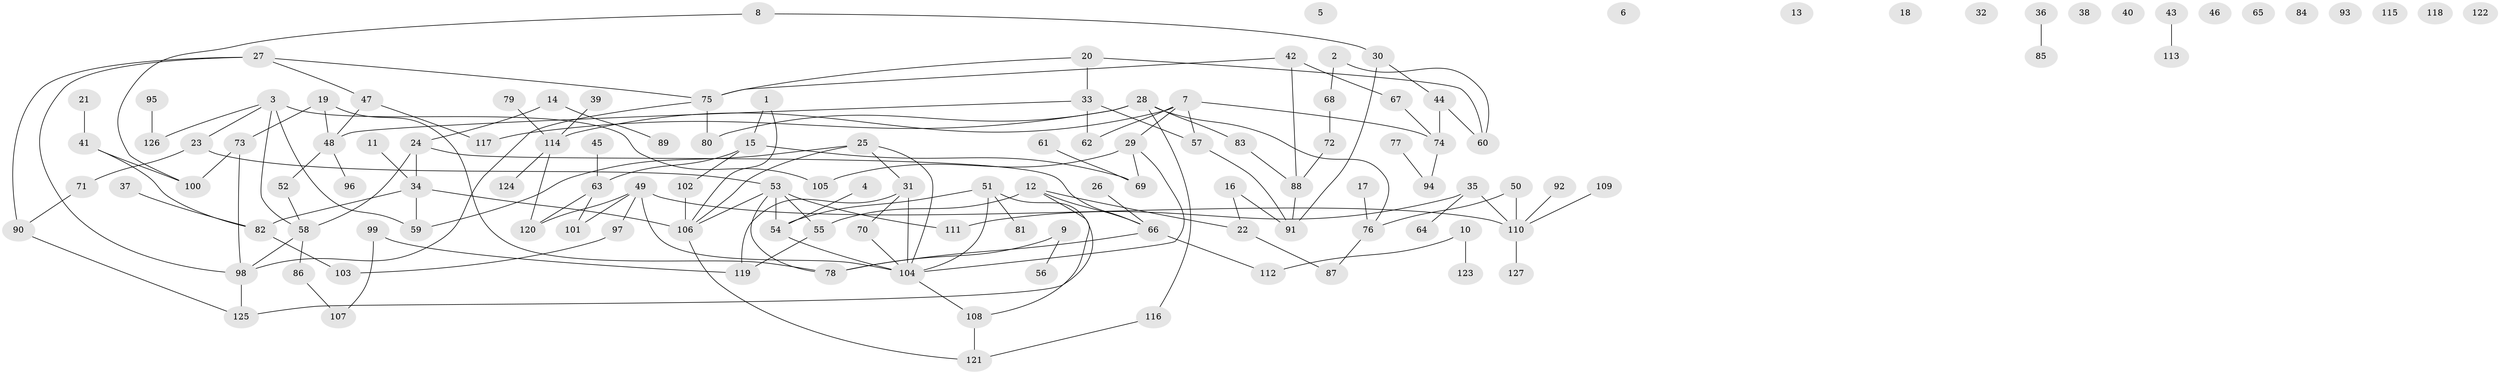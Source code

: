 // coarse degree distribution, {4: 0.21311475409836064, 3: 0.2459016393442623, 7: 0.01639344262295082, 5: 0.14754098360655737, 2: 0.18032786885245902, 1: 0.14754098360655737, 6: 0.01639344262295082, 8: 0.03278688524590164}
// Generated by graph-tools (version 1.1) at 2025/35/03/04/25 23:35:55]
// undirected, 127 vertices, 154 edges
graph export_dot {
  node [color=gray90,style=filled];
  1;
  2;
  3;
  4;
  5;
  6;
  7;
  8;
  9;
  10;
  11;
  12;
  13;
  14;
  15;
  16;
  17;
  18;
  19;
  20;
  21;
  22;
  23;
  24;
  25;
  26;
  27;
  28;
  29;
  30;
  31;
  32;
  33;
  34;
  35;
  36;
  37;
  38;
  39;
  40;
  41;
  42;
  43;
  44;
  45;
  46;
  47;
  48;
  49;
  50;
  51;
  52;
  53;
  54;
  55;
  56;
  57;
  58;
  59;
  60;
  61;
  62;
  63;
  64;
  65;
  66;
  67;
  68;
  69;
  70;
  71;
  72;
  73;
  74;
  75;
  76;
  77;
  78;
  79;
  80;
  81;
  82;
  83;
  84;
  85;
  86;
  87;
  88;
  89;
  90;
  91;
  92;
  93;
  94;
  95;
  96;
  97;
  98;
  99;
  100;
  101;
  102;
  103;
  104;
  105;
  106;
  107;
  108;
  109;
  110;
  111;
  112;
  113;
  114;
  115;
  116;
  117;
  118;
  119;
  120;
  121;
  122;
  123;
  124;
  125;
  126;
  127;
  1 -- 15;
  1 -- 106;
  2 -- 60;
  2 -- 68;
  3 -- 23;
  3 -- 58;
  3 -- 59;
  3 -- 105;
  3 -- 126;
  4 -- 54;
  7 -- 29;
  7 -- 57;
  7 -- 62;
  7 -- 74;
  7 -- 114;
  8 -- 30;
  8 -- 100;
  9 -- 56;
  9 -- 78;
  10 -- 112;
  10 -- 123;
  11 -- 34;
  12 -- 22;
  12 -- 55;
  12 -- 66;
  12 -- 125;
  14 -- 24;
  14 -- 89;
  15 -- 63;
  15 -- 69;
  15 -- 102;
  16 -- 22;
  16 -- 91;
  17 -- 76;
  19 -- 48;
  19 -- 73;
  19 -- 78;
  20 -- 33;
  20 -- 60;
  20 -- 75;
  21 -- 41;
  22 -- 87;
  23 -- 53;
  23 -- 71;
  24 -- 34;
  24 -- 58;
  24 -- 66;
  25 -- 31;
  25 -- 59;
  25 -- 104;
  25 -- 106;
  26 -- 66;
  27 -- 47;
  27 -- 75;
  27 -- 90;
  27 -- 98;
  28 -- 76;
  28 -- 80;
  28 -- 83;
  28 -- 116;
  28 -- 117;
  29 -- 69;
  29 -- 104;
  29 -- 105;
  30 -- 44;
  30 -- 91;
  31 -- 70;
  31 -- 104;
  31 -- 119;
  33 -- 48;
  33 -- 57;
  33 -- 62;
  34 -- 59;
  34 -- 82;
  34 -- 106;
  35 -- 64;
  35 -- 110;
  35 -- 111;
  36 -- 85;
  37 -- 82;
  39 -- 114;
  41 -- 82;
  41 -- 100;
  42 -- 67;
  42 -- 75;
  42 -- 88;
  43 -- 113;
  44 -- 60;
  44 -- 74;
  45 -- 63;
  47 -- 48;
  47 -- 117;
  48 -- 52;
  48 -- 96;
  49 -- 97;
  49 -- 101;
  49 -- 104;
  49 -- 110;
  49 -- 120;
  50 -- 76;
  50 -- 110;
  51 -- 54;
  51 -- 81;
  51 -- 104;
  51 -- 108;
  52 -- 58;
  53 -- 54;
  53 -- 55;
  53 -- 78;
  53 -- 106;
  53 -- 111;
  54 -- 104;
  55 -- 119;
  57 -- 91;
  58 -- 86;
  58 -- 98;
  61 -- 69;
  63 -- 101;
  63 -- 120;
  66 -- 78;
  66 -- 112;
  67 -- 74;
  68 -- 72;
  70 -- 104;
  71 -- 90;
  72 -- 88;
  73 -- 98;
  73 -- 100;
  74 -- 94;
  75 -- 80;
  75 -- 98;
  76 -- 87;
  77 -- 94;
  79 -- 114;
  82 -- 103;
  83 -- 88;
  86 -- 107;
  88 -- 91;
  90 -- 125;
  92 -- 110;
  95 -- 126;
  97 -- 103;
  98 -- 125;
  99 -- 107;
  99 -- 119;
  102 -- 106;
  104 -- 108;
  106 -- 121;
  108 -- 121;
  109 -- 110;
  110 -- 127;
  114 -- 120;
  114 -- 124;
  116 -- 121;
}
